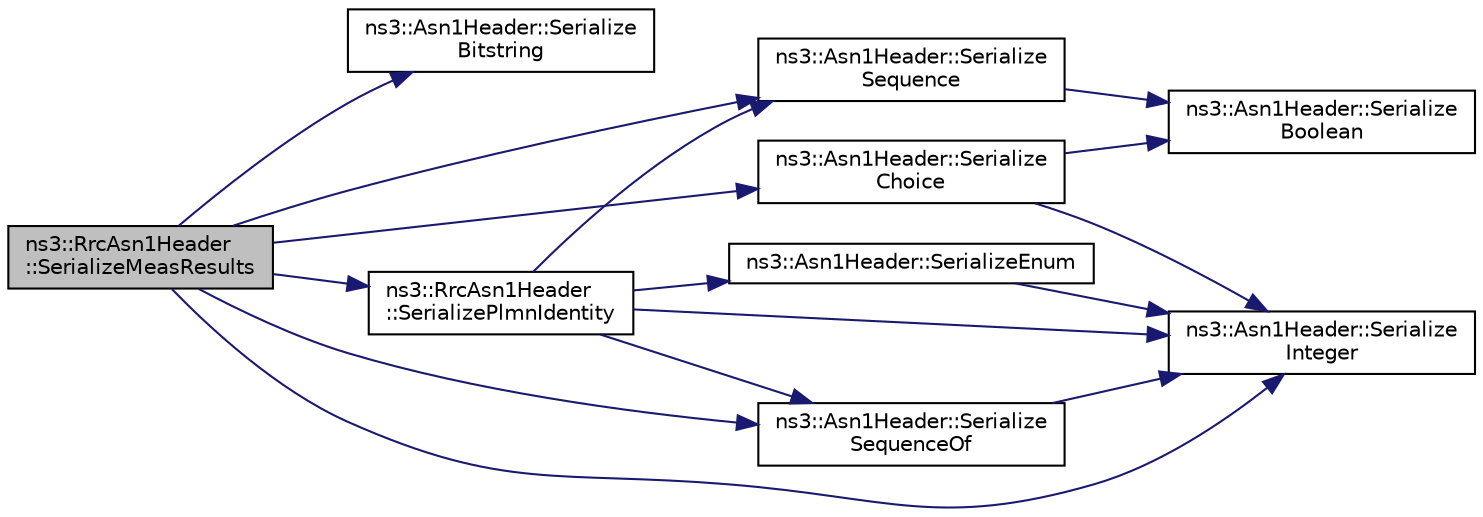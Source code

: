digraph "ns3::RrcAsn1Header::SerializeMeasResults"
{
 // LATEX_PDF_SIZE
  edge [fontname="Helvetica",fontsize="10",labelfontname="Helvetica",labelfontsize="10"];
  node [fontname="Helvetica",fontsize="10",shape=record];
  rankdir="LR";
  Node1 [label="ns3::RrcAsn1Header\l::SerializeMeasResults",height=0.2,width=0.4,color="black", fillcolor="grey75", style="filled", fontcolor="black",tooltip="Serialize measure results function."];
  Node1 -> Node2 [color="midnightblue",fontsize="10",style="solid",fontname="Helvetica"];
  Node2 [label="ns3::Asn1Header::Serialize\lBitstring",height=0.2,width=0.4,color="black", fillcolor="white", style="filled",URL="$classns3_1_1_asn1_header.html#a4f665dfb37fa2b3b3395084900830490",tooltip="Serialize a bitstring."];
  Node1 -> Node3 [color="midnightblue",fontsize="10",style="solid",fontname="Helvetica"];
  Node3 [label="ns3::Asn1Header::Serialize\lChoice",height=0.2,width=0.4,color="black", fillcolor="white", style="filled",URL="$classns3_1_1_asn1_header.html#a6b9aa3abf0b1b552f067e2aaeeca5421",tooltip="Serialize a Choice (set of options)"];
  Node3 -> Node4 [color="midnightblue",fontsize="10",style="solid",fontname="Helvetica"];
  Node4 [label="ns3::Asn1Header::Serialize\lBoolean",height=0.2,width=0.4,color="black", fillcolor="white", style="filled",URL="$classns3_1_1_asn1_header.html#adb25cb989e7f04d0491355a956e2ed4b",tooltip="Serialize a bool."];
  Node3 -> Node5 [color="midnightblue",fontsize="10",style="solid",fontname="Helvetica"];
  Node5 [label="ns3::Asn1Header::Serialize\lInteger",height=0.2,width=0.4,color="black", fillcolor="white", style="filled",URL="$classns3_1_1_asn1_header.html#a86beac22ada368cede5f5c9568262d67",tooltip="Serialize an Integer."];
  Node1 -> Node5 [color="midnightblue",fontsize="10",style="solid",fontname="Helvetica"];
  Node1 -> Node6 [color="midnightblue",fontsize="10",style="solid",fontname="Helvetica"];
  Node6 [label="ns3::RrcAsn1Header\l::SerializePlmnIdentity",height=0.2,width=0.4,color="black", fillcolor="white", style="filled",URL="$classns3_1_1_rrc_asn1_header.html#ad4910e97c57087cdd40364d0fe775406",tooltip="Serialize PLMN identity function."];
  Node6 -> Node7 [color="midnightblue",fontsize="10",style="solid",fontname="Helvetica"];
  Node7 [label="ns3::Asn1Header::SerializeEnum",height=0.2,width=0.4,color="black", fillcolor="white", style="filled",URL="$classns3_1_1_asn1_header.html#af5d58dd369857830451dac957c4476b8",tooltip="Serialize an Enum."];
  Node7 -> Node5 [color="midnightblue",fontsize="10",style="solid",fontname="Helvetica"];
  Node6 -> Node5 [color="midnightblue",fontsize="10",style="solid",fontname="Helvetica"];
  Node6 -> Node8 [color="midnightblue",fontsize="10",style="solid",fontname="Helvetica"];
  Node8 [label="ns3::Asn1Header::Serialize\lSequence",height=0.2,width=0.4,color="black", fillcolor="white", style="filled",URL="$classns3_1_1_asn1_header.html#a66794c18e0f8c3e0c40720eaf38c5922",tooltip="Serialize a sequence."];
  Node8 -> Node4 [color="midnightblue",fontsize="10",style="solid",fontname="Helvetica"];
  Node6 -> Node9 [color="midnightblue",fontsize="10",style="solid",fontname="Helvetica"];
  Node9 [label="ns3::Asn1Header::Serialize\lSequenceOf",height=0.2,width=0.4,color="black", fillcolor="white", style="filled",URL="$classns3_1_1_asn1_header.html#ae7262de8c019ae6e19a442ce523cb9c3",tooltip="Serialize a Sequence."];
  Node9 -> Node5 [color="midnightblue",fontsize="10",style="solid",fontname="Helvetica"];
  Node1 -> Node8 [color="midnightblue",fontsize="10",style="solid",fontname="Helvetica"];
  Node1 -> Node9 [color="midnightblue",fontsize="10",style="solid",fontname="Helvetica"];
}
